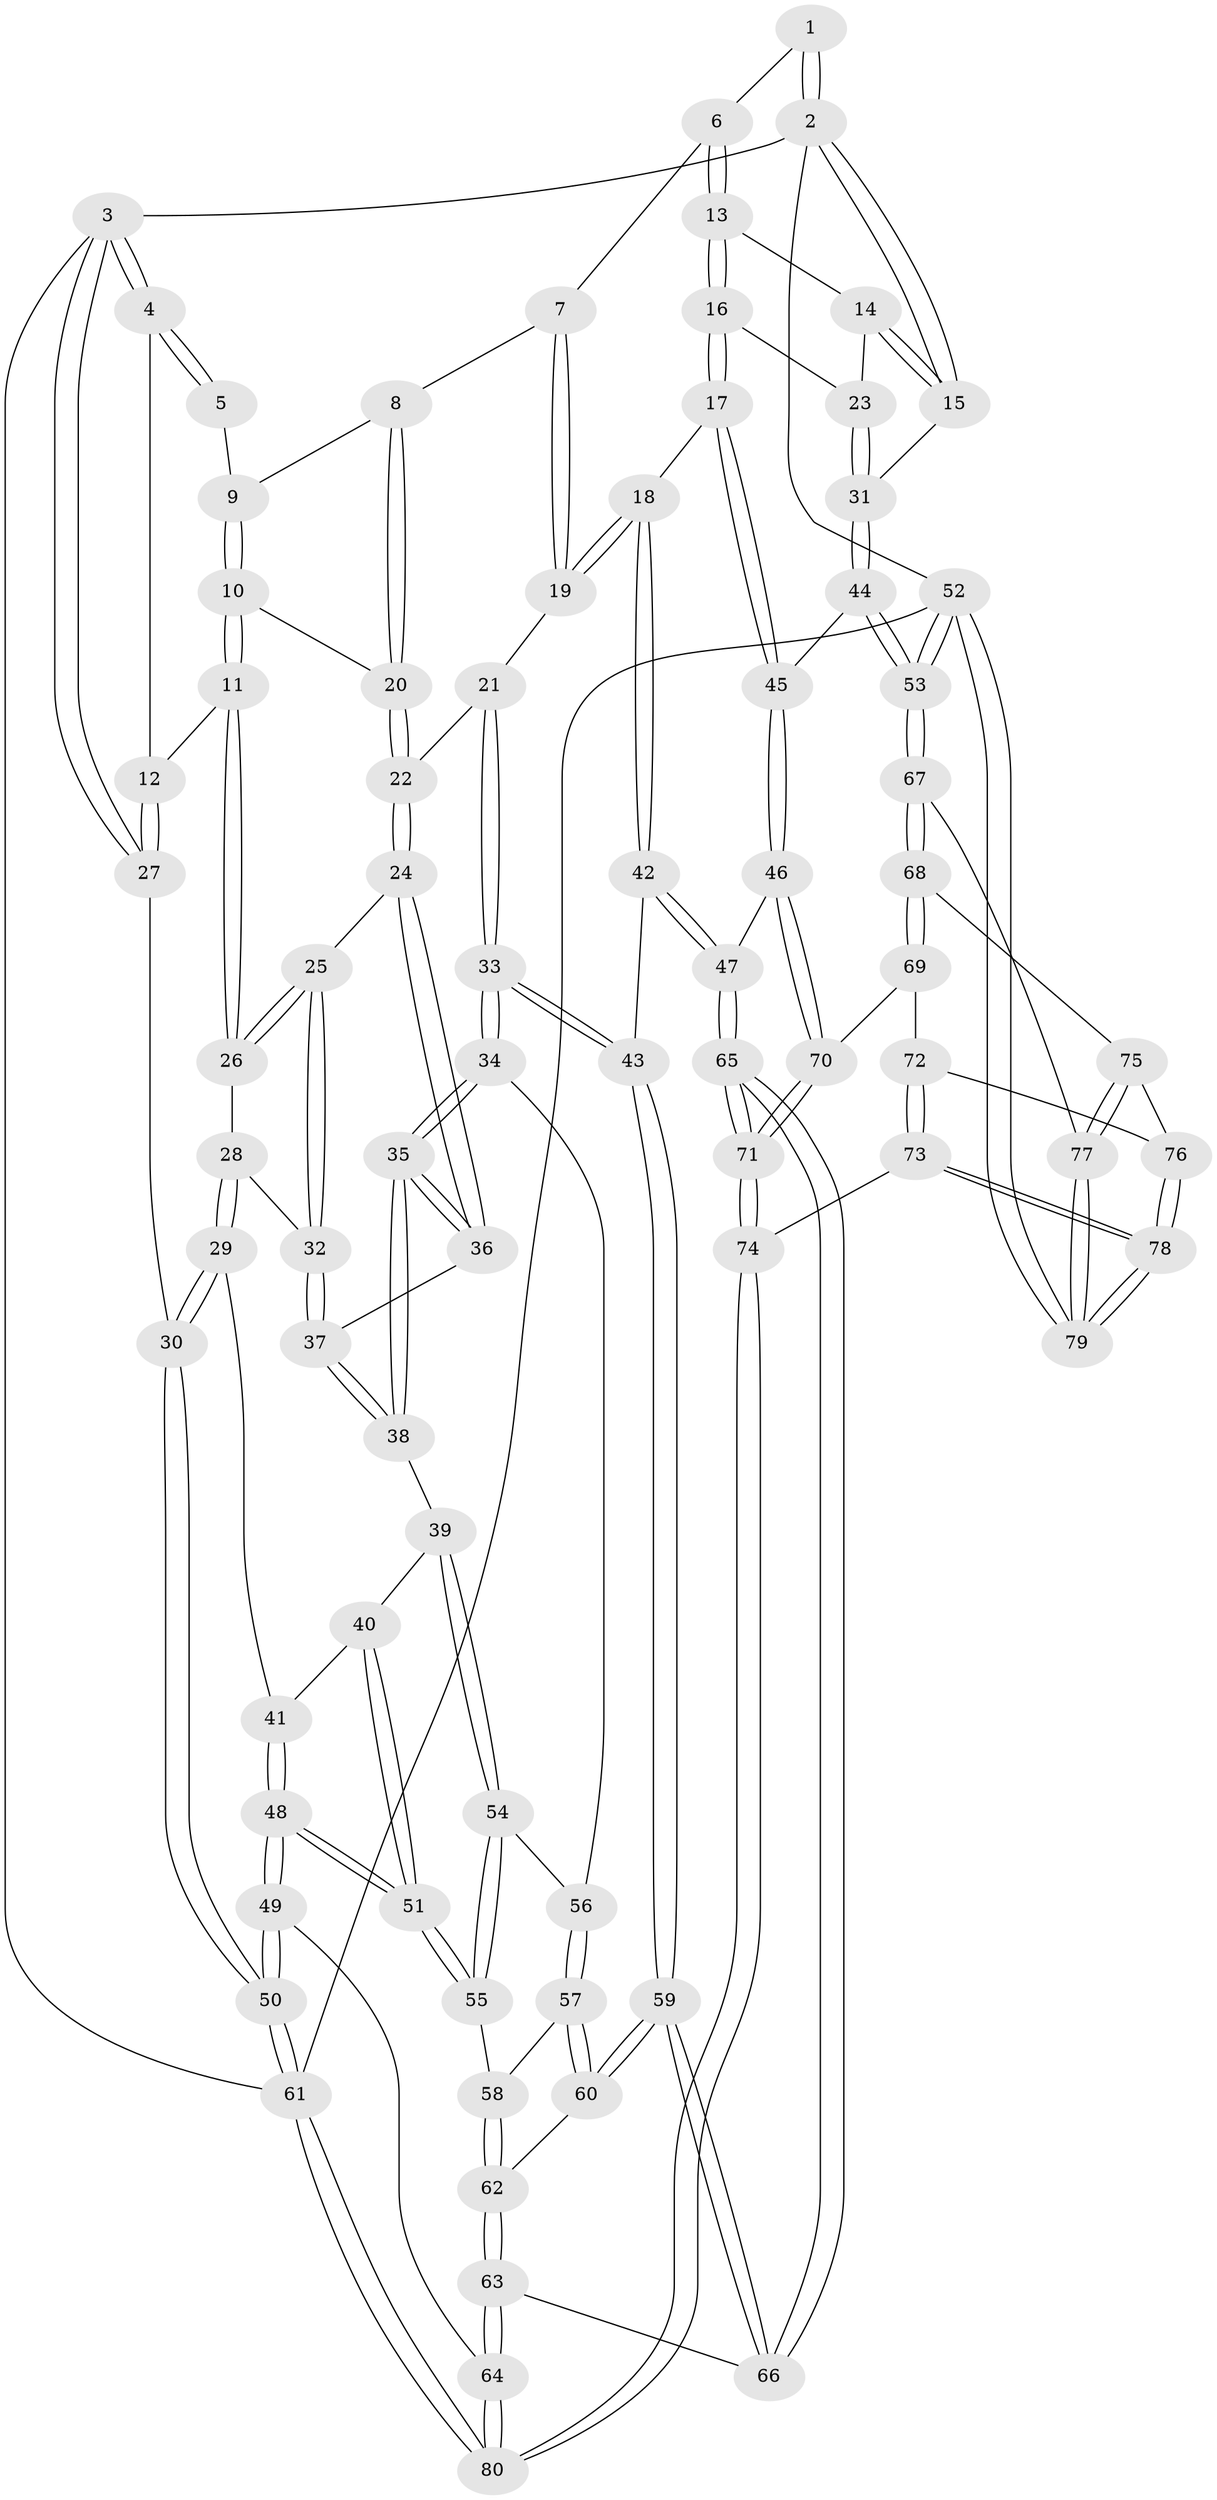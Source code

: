 // Generated by graph-tools (version 1.1) at 2025/38/03/09/25 02:38:21]
// undirected, 80 vertices, 197 edges
graph export_dot {
graph [start="1"]
  node [color=gray90,style=filled];
  1 [pos="+0.6652946458225303+0"];
  2 [pos="+1+0"];
  3 [pos="+0+0"];
  4 [pos="+0+0"];
  5 [pos="+0.3124612065251846+0"];
  6 [pos="+0.6727953677934634+0"];
  7 [pos="+0.4703046097122629+0.16289022888812857"];
  8 [pos="+0.44188564441982625+0.1643438730449282"];
  9 [pos="+0.33147232917307334+0"];
  10 [pos="+0.21713178395143562+0.20292798438624005"];
  11 [pos="+0.18458680416423276+0.21973532206963003"];
  12 [pos="+0.14855632671237687+0.2020327815771391"];
  13 [pos="+0.7633213666215077+0.15112732105489127"];
  14 [pos="+0.8654598781181758+0.13570457200502042"];
  15 [pos="+1+0"];
  16 [pos="+0.7274373673589929+0.3331636231382749"];
  17 [pos="+0.7200856156594988+0.3469974435070925"];
  18 [pos="+0.7088725934457101+0.3478429630532814"];
  19 [pos="+0.6442276034608238+0.33731072881309193"];
  20 [pos="+0.3994663656512742+0.20805953460164664"];
  21 [pos="+0.4767842588395103+0.38813000771992845"];
  22 [pos="+0.3995020054272858+0.3626494606598022"];
  23 [pos="+1+0.27857584884658293"];
  24 [pos="+0.35032047845586933+0.38615422399855465"];
  25 [pos="+0.3428483334862866+0.3860208290290743"];
  26 [pos="+0.18672663672059547+0.22940050391646655"];
  27 [pos="+0+0.38280978757623974"];
  28 [pos="+0.152202495553418+0.39533094633095206"];
  29 [pos="+0.08299370677563973+0.4536484130429627"];
  30 [pos="+0+0.44287740192788305"];
  31 [pos="+1+0.31457833137532165"];
  32 [pos="+0.2687850354916967+0.4323019641713388"];
  33 [pos="+0.47468890214398807+0.6127113104615128"];
  34 [pos="+0.42965892650048765+0.6072887492015385"];
  35 [pos="+0.3901293341331362+0.5570971248459096"];
  36 [pos="+0.3711819610338017+0.5203933196620776"];
  37 [pos="+0.2566588598439568+0.4999248865998764"];
  38 [pos="+0.23717840401798584+0.5351527188382873"];
  39 [pos="+0.23079588853610203+0.5423279776286242"];
  40 [pos="+0.14211271631104075+0.5044687672097444"];
  41 [pos="+0.09743433190797054+0.4710029496010901"];
  42 [pos="+0.48689433090904416+0.6182087306603788"];
  43 [pos="+0.48168012551327616+0.6169633747342185"];
  44 [pos="+1+0.5256645883895872"];
  45 [pos="+0.7826002486841627+0.4581922632127219"];
  46 [pos="+0.7340450585479108+0.6653255506530341"];
  47 [pos="+0.5420052683920674+0.6539337365966156"];
  48 [pos="+0.10866179527055246+0.7167098839656534"];
  49 [pos="+0.04975466886237695+0.7708547190802366"];
  50 [pos="+0+0.7633756283963663"];
  51 [pos="+0.14536948427168653+0.6930200118174807"];
  52 [pos="+1+1"];
  53 [pos="+1+0.7224775780763603"];
  54 [pos="+0.23195449049961336+0.557524463071033"];
  55 [pos="+0.20921640951343995+0.6632715344978267"];
  56 [pos="+0.4053652518881598+0.6183849866641667"];
  57 [pos="+0.33503528720182657+0.6676191771327722"];
  58 [pos="+0.23585172343333458+0.6707096887442138"];
  59 [pos="+0.401542189014048+0.8071193612979419"];
  60 [pos="+0.3393008880755457+0.7314286060625138"];
  61 [pos="+0+1"];
  62 [pos="+0.2864880308377034+0.7810515588858111"];
  63 [pos="+0.2741075899017764+0.8505997540073315"];
  64 [pos="+0.20329692538807487+0.9037798763292932"];
  65 [pos="+0.5257238015298055+0.9321139565211998"];
  66 [pos="+0.40256877003606883+0.8271771781099783"];
  67 [pos="+1+0.7372861073429309"];
  68 [pos="+0.9155932989358544+0.7420447961274406"];
  69 [pos="+0.7657264768302221+0.6959839889242609"];
  70 [pos="+0.7362442155009017+0.6691503228061474"];
  71 [pos="+0.5401345403419353+0.960294524591625"];
  72 [pos="+0.7598206581944466+0.7794100474501782"];
  73 [pos="+0.6247545365374202+1"];
  74 [pos="+0.5797291541079835+1"];
  75 [pos="+0.8642308108018186+0.858746535688039"];
  76 [pos="+0.8204384007645144+0.8862174199774041"];
  77 [pos="+0.8967231103807759+0.9176022942452008"];
  78 [pos="+0.6747210500289633+1"];
  79 [pos="+0.8580036107386193+1"];
  80 [pos="+0.27542537262144934+1"];
  1 -- 2;
  1 -- 2;
  1 -- 6;
  2 -- 3;
  2 -- 15;
  2 -- 15;
  2 -- 52;
  3 -- 4;
  3 -- 4;
  3 -- 27;
  3 -- 27;
  3 -- 61;
  4 -- 5;
  4 -- 5;
  4 -- 12;
  5 -- 9;
  6 -- 7;
  6 -- 13;
  6 -- 13;
  7 -- 8;
  7 -- 19;
  7 -- 19;
  8 -- 9;
  8 -- 20;
  8 -- 20;
  9 -- 10;
  9 -- 10;
  10 -- 11;
  10 -- 11;
  10 -- 20;
  11 -- 12;
  11 -- 26;
  11 -- 26;
  12 -- 27;
  12 -- 27;
  13 -- 14;
  13 -- 16;
  13 -- 16;
  14 -- 15;
  14 -- 15;
  14 -- 23;
  15 -- 31;
  16 -- 17;
  16 -- 17;
  16 -- 23;
  17 -- 18;
  17 -- 45;
  17 -- 45;
  18 -- 19;
  18 -- 19;
  18 -- 42;
  18 -- 42;
  19 -- 21;
  20 -- 22;
  20 -- 22;
  21 -- 22;
  21 -- 33;
  21 -- 33;
  22 -- 24;
  22 -- 24;
  23 -- 31;
  23 -- 31;
  24 -- 25;
  24 -- 36;
  24 -- 36;
  25 -- 26;
  25 -- 26;
  25 -- 32;
  25 -- 32;
  26 -- 28;
  27 -- 30;
  28 -- 29;
  28 -- 29;
  28 -- 32;
  29 -- 30;
  29 -- 30;
  29 -- 41;
  30 -- 50;
  30 -- 50;
  31 -- 44;
  31 -- 44;
  32 -- 37;
  32 -- 37;
  33 -- 34;
  33 -- 34;
  33 -- 43;
  33 -- 43;
  34 -- 35;
  34 -- 35;
  34 -- 56;
  35 -- 36;
  35 -- 36;
  35 -- 38;
  35 -- 38;
  36 -- 37;
  37 -- 38;
  37 -- 38;
  38 -- 39;
  39 -- 40;
  39 -- 54;
  39 -- 54;
  40 -- 41;
  40 -- 51;
  40 -- 51;
  41 -- 48;
  41 -- 48;
  42 -- 43;
  42 -- 47;
  42 -- 47;
  43 -- 59;
  43 -- 59;
  44 -- 45;
  44 -- 53;
  44 -- 53;
  45 -- 46;
  45 -- 46;
  46 -- 47;
  46 -- 70;
  46 -- 70;
  47 -- 65;
  47 -- 65;
  48 -- 49;
  48 -- 49;
  48 -- 51;
  48 -- 51;
  49 -- 50;
  49 -- 50;
  49 -- 64;
  50 -- 61;
  50 -- 61;
  51 -- 55;
  51 -- 55;
  52 -- 53;
  52 -- 53;
  52 -- 79;
  52 -- 79;
  52 -- 61;
  53 -- 67;
  53 -- 67;
  54 -- 55;
  54 -- 55;
  54 -- 56;
  55 -- 58;
  56 -- 57;
  56 -- 57;
  57 -- 58;
  57 -- 60;
  57 -- 60;
  58 -- 62;
  58 -- 62;
  59 -- 60;
  59 -- 60;
  59 -- 66;
  59 -- 66;
  60 -- 62;
  61 -- 80;
  61 -- 80;
  62 -- 63;
  62 -- 63;
  63 -- 64;
  63 -- 64;
  63 -- 66;
  64 -- 80;
  64 -- 80;
  65 -- 66;
  65 -- 66;
  65 -- 71;
  65 -- 71;
  67 -- 68;
  67 -- 68;
  67 -- 77;
  68 -- 69;
  68 -- 69;
  68 -- 75;
  69 -- 70;
  69 -- 72;
  70 -- 71;
  70 -- 71;
  71 -- 74;
  71 -- 74;
  72 -- 73;
  72 -- 73;
  72 -- 76;
  73 -- 74;
  73 -- 78;
  73 -- 78;
  74 -- 80;
  74 -- 80;
  75 -- 76;
  75 -- 77;
  75 -- 77;
  76 -- 78;
  76 -- 78;
  77 -- 79;
  77 -- 79;
  78 -- 79;
  78 -- 79;
}
